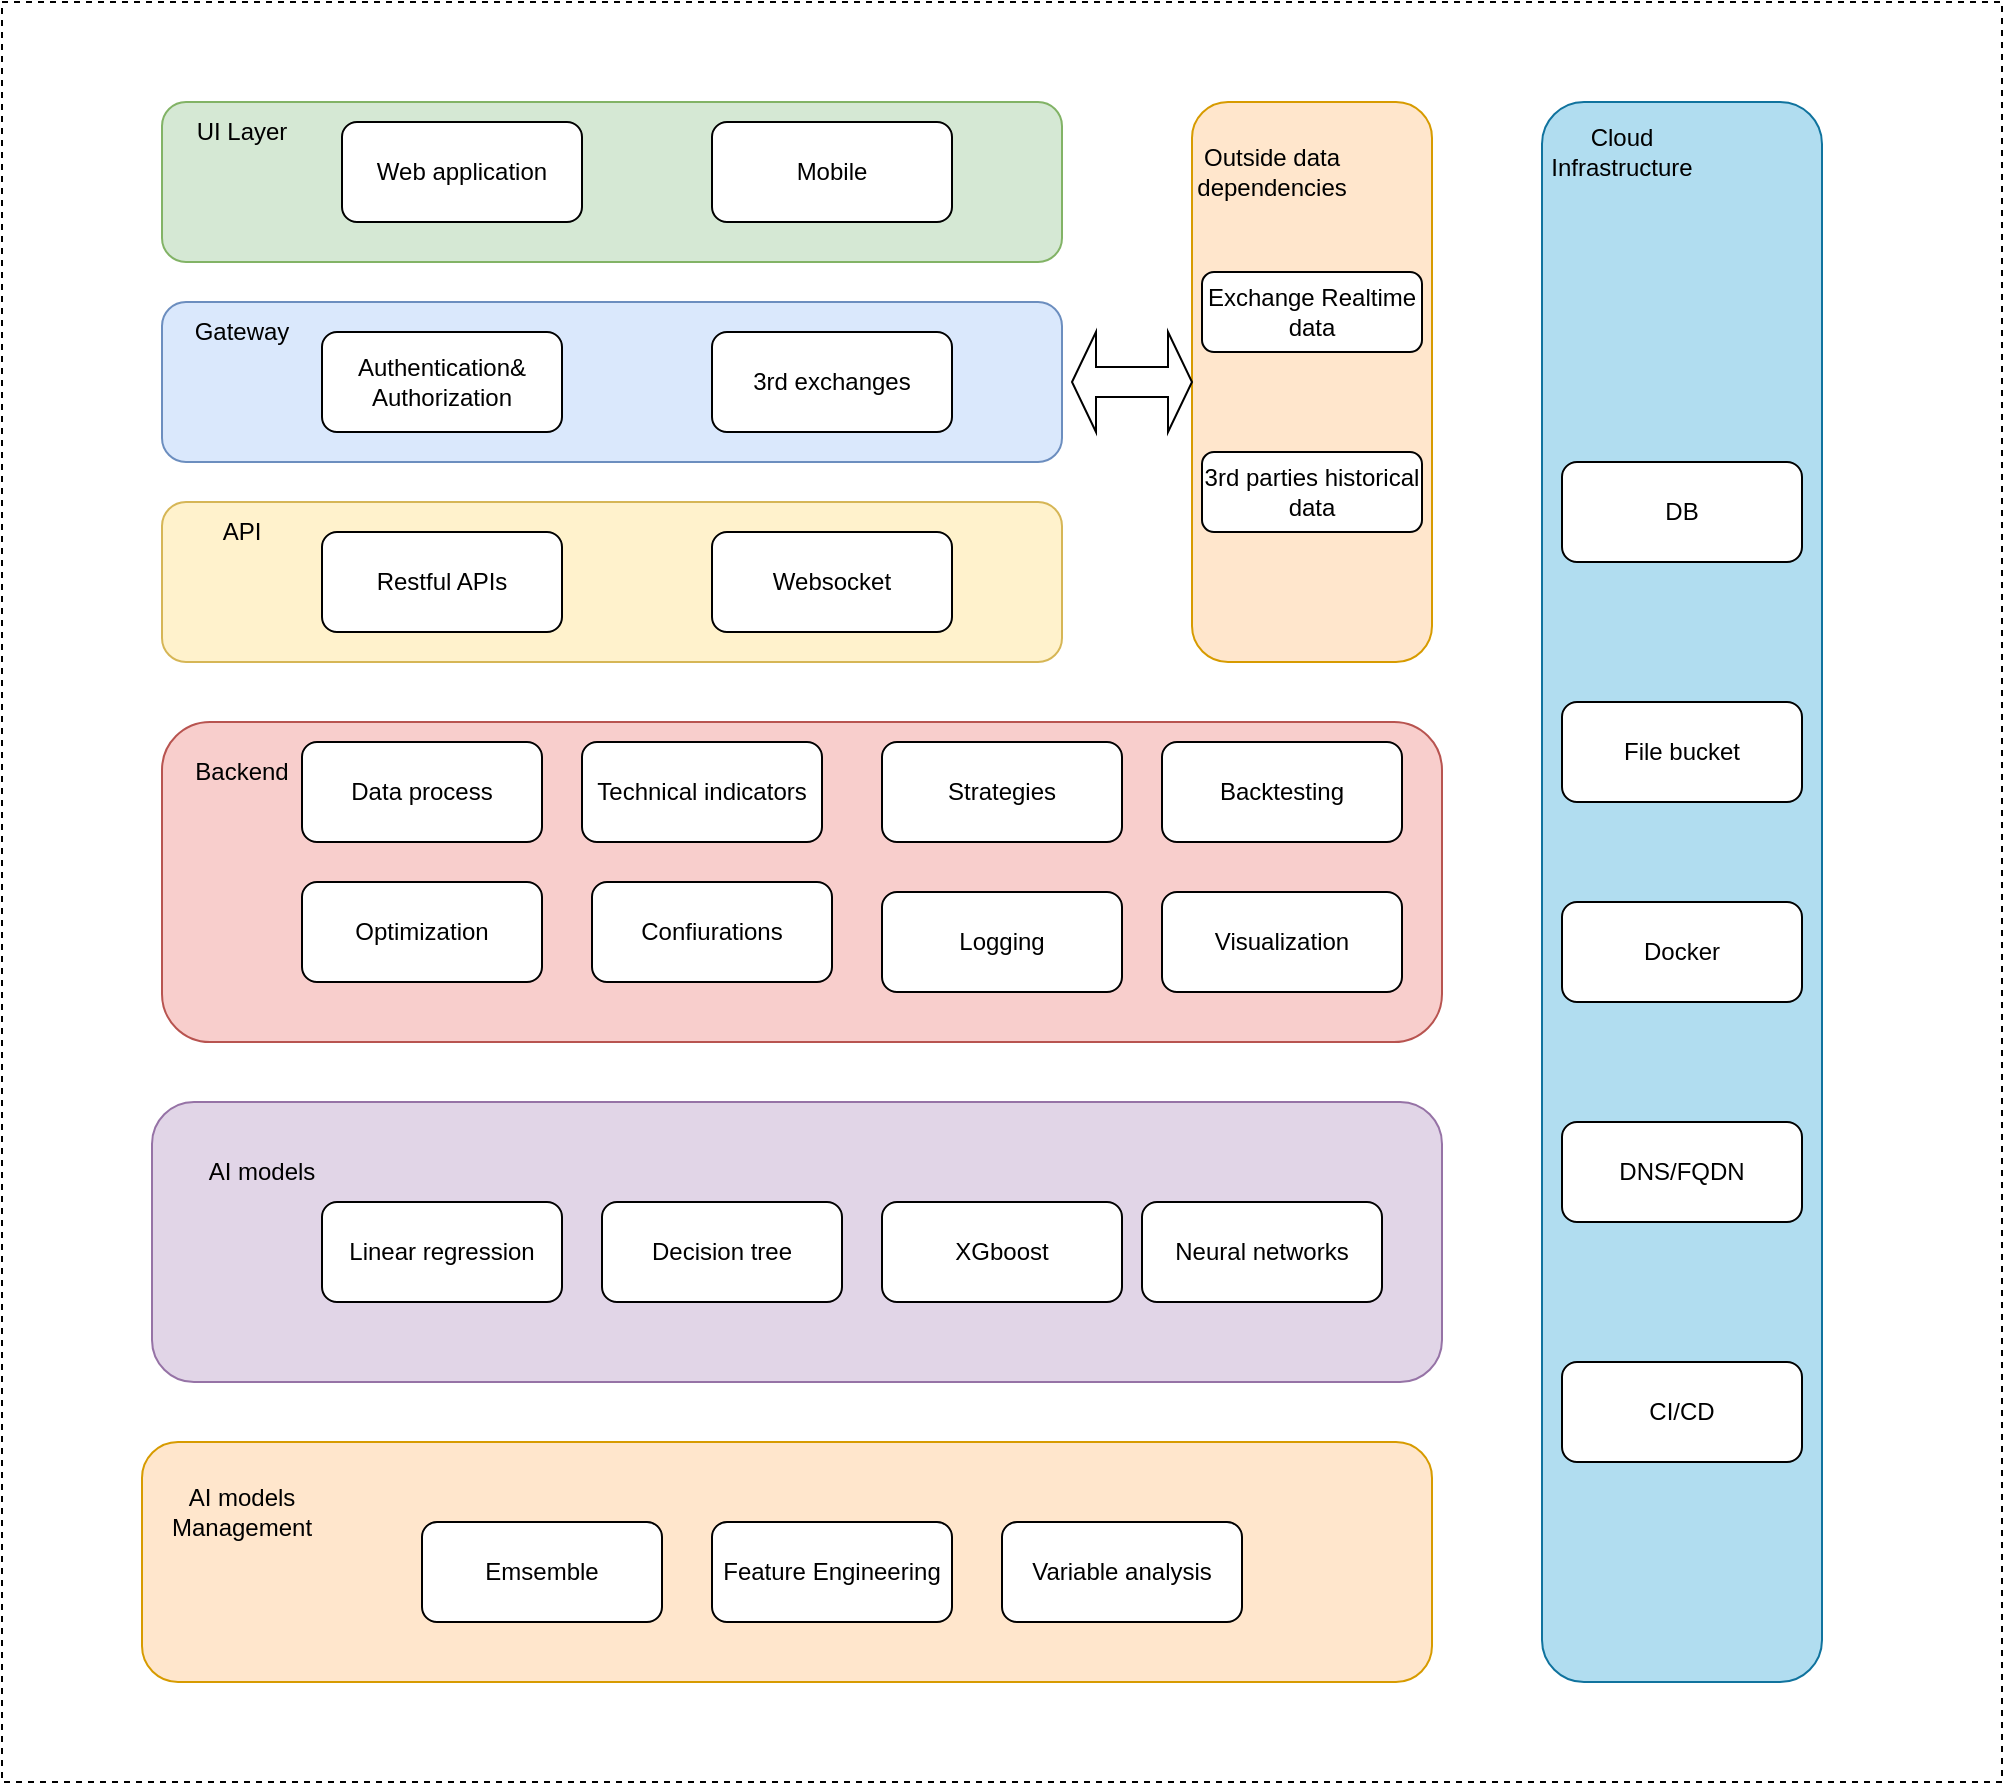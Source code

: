 <mxfile version="27.1.6">
  <diagram name="Page-1" id="5ILveuFh9shG_foJMa1v">
    <mxGraphModel dx="1636" dy="665" grid="1" gridSize="10" guides="1" tooltips="1" connect="1" arrows="1" fold="1" page="1" pageScale="1" pageWidth="850" pageHeight="1100" math="0" shadow="0">
      <root>
        <mxCell id="0" />
        <mxCell id="1" parent="0" />
        <mxCell id="7aZPOrGMM1yzCr2Ysp_q-53" value="" style="rounded=0;whiteSpace=wrap;html=1;dashed=1;" vertex="1" parent="1">
          <mxGeometry x="360" y="90" width="1000" height="890" as="geometry" />
        </mxCell>
        <mxCell id="7aZPOrGMM1yzCr2Ysp_q-6" value="" style="rounded=1;whiteSpace=wrap;html=1;fillColor=#d5e8d4;strokeColor=#82b366;" vertex="1" parent="1">
          <mxGeometry x="440" y="140" width="450" height="80" as="geometry" />
        </mxCell>
        <mxCell id="7aZPOrGMM1yzCr2Ysp_q-7" value="UI Layer" style="text;html=1;align=center;verticalAlign=middle;whiteSpace=wrap;rounded=0;" vertex="1" parent="1">
          <mxGeometry x="450" y="140" width="60" height="30" as="geometry" />
        </mxCell>
        <mxCell id="7aZPOrGMM1yzCr2Ysp_q-8" value="Web application" style="rounded=1;whiteSpace=wrap;html=1;" vertex="1" parent="1">
          <mxGeometry x="530" y="150" width="120" height="50" as="geometry" />
        </mxCell>
        <mxCell id="7aZPOrGMM1yzCr2Ysp_q-9" value="Mobile" style="rounded=1;whiteSpace=wrap;html=1;" vertex="1" parent="1">
          <mxGeometry x="715" y="150" width="120" height="50" as="geometry" />
        </mxCell>
        <mxCell id="7aZPOrGMM1yzCr2Ysp_q-10" value="" style="rounded=1;whiteSpace=wrap;html=1;fillColor=#dae8fc;strokeColor=#6c8ebf;" vertex="1" parent="1">
          <mxGeometry x="440" y="240" width="450" height="80" as="geometry" />
        </mxCell>
        <mxCell id="7aZPOrGMM1yzCr2Ysp_q-11" value="Gateway" style="text;html=1;align=center;verticalAlign=middle;whiteSpace=wrap;rounded=0;" vertex="1" parent="1">
          <mxGeometry x="450" y="240" width="60" height="30" as="geometry" />
        </mxCell>
        <mxCell id="7aZPOrGMM1yzCr2Ysp_q-12" value="Authentication&amp;amp; Authorization" style="rounded=1;whiteSpace=wrap;html=1;" vertex="1" parent="1">
          <mxGeometry x="520" y="255" width="120" height="50" as="geometry" />
        </mxCell>
        <mxCell id="7aZPOrGMM1yzCr2Ysp_q-13" value="3rd exchanges" style="rounded=1;whiteSpace=wrap;html=1;" vertex="1" parent="1">
          <mxGeometry x="715" y="255" width="120" height="50" as="geometry" />
        </mxCell>
        <mxCell id="7aZPOrGMM1yzCr2Ysp_q-14" value="" style="rounded=1;whiteSpace=wrap;html=1;fillColor=#fff2cc;strokeColor=#d6b656;" vertex="1" parent="1">
          <mxGeometry x="440" y="340" width="450" height="80" as="geometry" />
        </mxCell>
        <mxCell id="7aZPOrGMM1yzCr2Ysp_q-15" value="API" style="text;html=1;align=center;verticalAlign=middle;whiteSpace=wrap;rounded=0;" vertex="1" parent="1">
          <mxGeometry x="450" y="340" width="60" height="30" as="geometry" />
        </mxCell>
        <mxCell id="7aZPOrGMM1yzCr2Ysp_q-16" value="Restful APIs" style="rounded=1;whiteSpace=wrap;html=1;" vertex="1" parent="1">
          <mxGeometry x="520" y="355" width="120" height="50" as="geometry" />
        </mxCell>
        <mxCell id="7aZPOrGMM1yzCr2Ysp_q-17" value="Websocket" style="rounded=1;whiteSpace=wrap;html=1;" vertex="1" parent="1">
          <mxGeometry x="715" y="355" width="120" height="50" as="geometry" />
        </mxCell>
        <mxCell id="7aZPOrGMM1yzCr2Ysp_q-19" value="" style="rounded=1;whiteSpace=wrap;html=1;fillColor=#ffe6cc;strokeColor=#d79b00;" vertex="1" parent="1">
          <mxGeometry x="955" y="140" width="120" height="280" as="geometry" />
        </mxCell>
        <mxCell id="7aZPOrGMM1yzCr2Ysp_q-20" value="Outside data dependencies" style="text;html=1;align=center;verticalAlign=middle;whiteSpace=wrap;rounded=0;" vertex="1" parent="1">
          <mxGeometry x="965" y="160" width="60" height="30" as="geometry" />
        </mxCell>
        <mxCell id="7aZPOrGMM1yzCr2Ysp_q-21" value="Exchange Realtime data" style="rounded=1;whiteSpace=wrap;html=1;" vertex="1" parent="1">
          <mxGeometry x="960" y="225" width="110" height="40" as="geometry" />
        </mxCell>
        <mxCell id="7aZPOrGMM1yzCr2Ysp_q-22" value="3rd parties historical data" style="rounded=1;whiteSpace=wrap;html=1;" vertex="1" parent="1">
          <mxGeometry x="960" y="315" width="110" height="40" as="geometry" />
        </mxCell>
        <mxCell id="7aZPOrGMM1yzCr2Ysp_q-24" value="" style="rounded=1;whiteSpace=wrap;html=1;fillColor=#f8cecc;strokeColor=#b85450;" vertex="1" parent="1">
          <mxGeometry x="440" y="450" width="640" height="160" as="geometry" />
        </mxCell>
        <mxCell id="7aZPOrGMM1yzCr2Ysp_q-25" value="Backend" style="text;html=1;align=center;verticalAlign=middle;whiteSpace=wrap;rounded=0;" vertex="1" parent="1">
          <mxGeometry x="450" y="460" width="60" height="30" as="geometry" />
        </mxCell>
        <mxCell id="7aZPOrGMM1yzCr2Ysp_q-26" value="Data process" style="rounded=1;whiteSpace=wrap;html=1;" vertex="1" parent="1">
          <mxGeometry x="510" y="460" width="120" height="50" as="geometry" />
        </mxCell>
        <mxCell id="7aZPOrGMM1yzCr2Ysp_q-27" value="Technical indicators" style="rounded=1;whiteSpace=wrap;html=1;" vertex="1" parent="1">
          <mxGeometry x="650" y="460" width="120" height="50" as="geometry" />
        </mxCell>
        <mxCell id="7aZPOrGMM1yzCr2Ysp_q-28" value="Strategies" style="rounded=1;whiteSpace=wrap;html=1;" vertex="1" parent="1">
          <mxGeometry x="800" y="460" width="120" height="50" as="geometry" />
        </mxCell>
        <mxCell id="7aZPOrGMM1yzCr2Ysp_q-29" value="Optimization" style="rounded=1;whiteSpace=wrap;html=1;" vertex="1" parent="1">
          <mxGeometry x="510" y="530" width="120" height="50" as="geometry" />
        </mxCell>
        <mxCell id="7aZPOrGMM1yzCr2Ysp_q-30" value="Confiurations" style="rounded=1;whiteSpace=wrap;html=1;" vertex="1" parent="1">
          <mxGeometry x="655" y="530" width="120" height="50" as="geometry" />
        </mxCell>
        <mxCell id="7aZPOrGMM1yzCr2Ysp_q-31" value="Backtesting" style="rounded=1;whiteSpace=wrap;html=1;" vertex="1" parent="1">
          <mxGeometry x="940" y="460" width="120" height="50" as="geometry" />
        </mxCell>
        <mxCell id="7aZPOrGMM1yzCr2Ysp_q-32" value="Visualization" style="rounded=1;whiteSpace=wrap;html=1;" vertex="1" parent="1">
          <mxGeometry x="940" y="535" width="120" height="50" as="geometry" />
        </mxCell>
        <mxCell id="7aZPOrGMM1yzCr2Ysp_q-33" value="Logging" style="rounded=1;whiteSpace=wrap;html=1;" vertex="1" parent="1">
          <mxGeometry x="800" y="535" width="120" height="50" as="geometry" />
        </mxCell>
        <mxCell id="7aZPOrGMM1yzCr2Ysp_q-34" value="" style="rounded=1;whiteSpace=wrap;html=1;fillColor=#e1d5e7;strokeColor=#9673a6;" vertex="1" parent="1">
          <mxGeometry x="435" y="640" width="645" height="140" as="geometry" />
        </mxCell>
        <mxCell id="7aZPOrGMM1yzCr2Ysp_q-35" value="AI models" style="text;html=1;align=center;verticalAlign=middle;whiteSpace=wrap;rounded=0;" vertex="1" parent="1">
          <mxGeometry x="460" y="660" width="60" height="30" as="geometry" />
        </mxCell>
        <mxCell id="7aZPOrGMM1yzCr2Ysp_q-36" value="Linear regression" style="rounded=1;whiteSpace=wrap;html=1;flipV=1;" vertex="1" parent="1">
          <mxGeometry x="520" y="690" width="120" height="50" as="geometry" />
        </mxCell>
        <mxCell id="7aZPOrGMM1yzCr2Ysp_q-37" value="Decision tree" style="rounded=1;whiteSpace=wrap;html=1;flipV=1;" vertex="1" parent="1">
          <mxGeometry x="660" y="690" width="120" height="50" as="geometry" />
        </mxCell>
        <mxCell id="7aZPOrGMM1yzCr2Ysp_q-38" value="XGboost" style="rounded=1;whiteSpace=wrap;html=1;flipV=1;" vertex="1" parent="1">
          <mxGeometry x="800" y="690" width="120" height="50" as="geometry" />
        </mxCell>
        <mxCell id="7aZPOrGMM1yzCr2Ysp_q-39" value="Neural networks" style="rounded=1;whiteSpace=wrap;html=1;flipV=1;" vertex="1" parent="1">
          <mxGeometry x="930" y="690" width="120" height="50" as="geometry" />
        </mxCell>
        <mxCell id="7aZPOrGMM1yzCr2Ysp_q-40" value="" style="rounded=1;whiteSpace=wrap;html=1;fillColor=#ffe6cc;strokeColor=#d79b00;" vertex="1" parent="1">
          <mxGeometry x="430" y="810" width="645" height="120" as="geometry" />
        </mxCell>
        <mxCell id="7aZPOrGMM1yzCr2Ysp_q-41" value="AI models&lt;div&gt;Management&lt;/div&gt;" style="text;html=1;align=center;verticalAlign=middle;whiteSpace=wrap;rounded=0;" vertex="1" parent="1">
          <mxGeometry x="450" y="830" width="60" height="30" as="geometry" />
        </mxCell>
        <mxCell id="7aZPOrGMM1yzCr2Ysp_q-42" value="Emsemble" style="rounded=1;whiteSpace=wrap;html=1;" vertex="1" parent="1">
          <mxGeometry x="570" y="850" width="120" height="50" as="geometry" />
        </mxCell>
        <mxCell id="7aZPOrGMM1yzCr2Ysp_q-43" value="Feature Engineering" style="rounded=1;whiteSpace=wrap;html=1;" vertex="1" parent="1">
          <mxGeometry x="715" y="850" width="120" height="50" as="geometry" />
        </mxCell>
        <mxCell id="7aZPOrGMM1yzCr2Ysp_q-44" value="Variable analysis" style="rounded=1;whiteSpace=wrap;html=1;" vertex="1" parent="1">
          <mxGeometry x="860" y="850" width="120" height="50" as="geometry" />
        </mxCell>
        <mxCell id="7aZPOrGMM1yzCr2Ysp_q-45" value="" style="rounded=1;whiteSpace=wrap;html=1;fillColor=#b1ddf0;strokeColor=#10739e;" vertex="1" parent="1">
          <mxGeometry x="1130" y="140" width="140" height="790" as="geometry" />
        </mxCell>
        <mxCell id="7aZPOrGMM1yzCr2Ysp_q-46" value="Cloud Infrastructure" style="text;html=1;align=center;verticalAlign=middle;whiteSpace=wrap;rounded=0;" vertex="1" parent="1">
          <mxGeometry x="1140" y="150" width="60" height="30" as="geometry" />
        </mxCell>
        <mxCell id="7aZPOrGMM1yzCr2Ysp_q-47" value="DB" style="rounded=1;whiteSpace=wrap;html=1;" vertex="1" parent="1">
          <mxGeometry x="1140" y="320" width="120" height="50" as="geometry" />
        </mxCell>
        <mxCell id="7aZPOrGMM1yzCr2Ysp_q-48" value="File bucket" style="rounded=1;whiteSpace=wrap;html=1;" vertex="1" parent="1">
          <mxGeometry x="1140" y="440" width="120" height="50" as="geometry" />
        </mxCell>
        <mxCell id="7aZPOrGMM1yzCr2Ysp_q-49" value="Docker" style="rounded=1;whiteSpace=wrap;html=1;" vertex="1" parent="1">
          <mxGeometry x="1140" y="540" width="120" height="50" as="geometry" />
        </mxCell>
        <mxCell id="7aZPOrGMM1yzCr2Ysp_q-50" value="DNS/FQDN" style="rounded=1;whiteSpace=wrap;html=1;" vertex="1" parent="1">
          <mxGeometry x="1140" y="650" width="120" height="50" as="geometry" />
        </mxCell>
        <mxCell id="7aZPOrGMM1yzCr2Ysp_q-51" value="CI/CD" style="rounded=1;whiteSpace=wrap;html=1;" vertex="1" parent="1">
          <mxGeometry x="1140" y="770" width="120" height="50" as="geometry" />
        </mxCell>
        <mxCell id="7aZPOrGMM1yzCr2Ysp_q-55" value="" style="shape=doubleArrow;whiteSpace=wrap;html=1;" vertex="1" parent="1">
          <mxGeometry x="895" y="255" width="60" height="50" as="geometry" />
        </mxCell>
      </root>
    </mxGraphModel>
  </diagram>
</mxfile>
